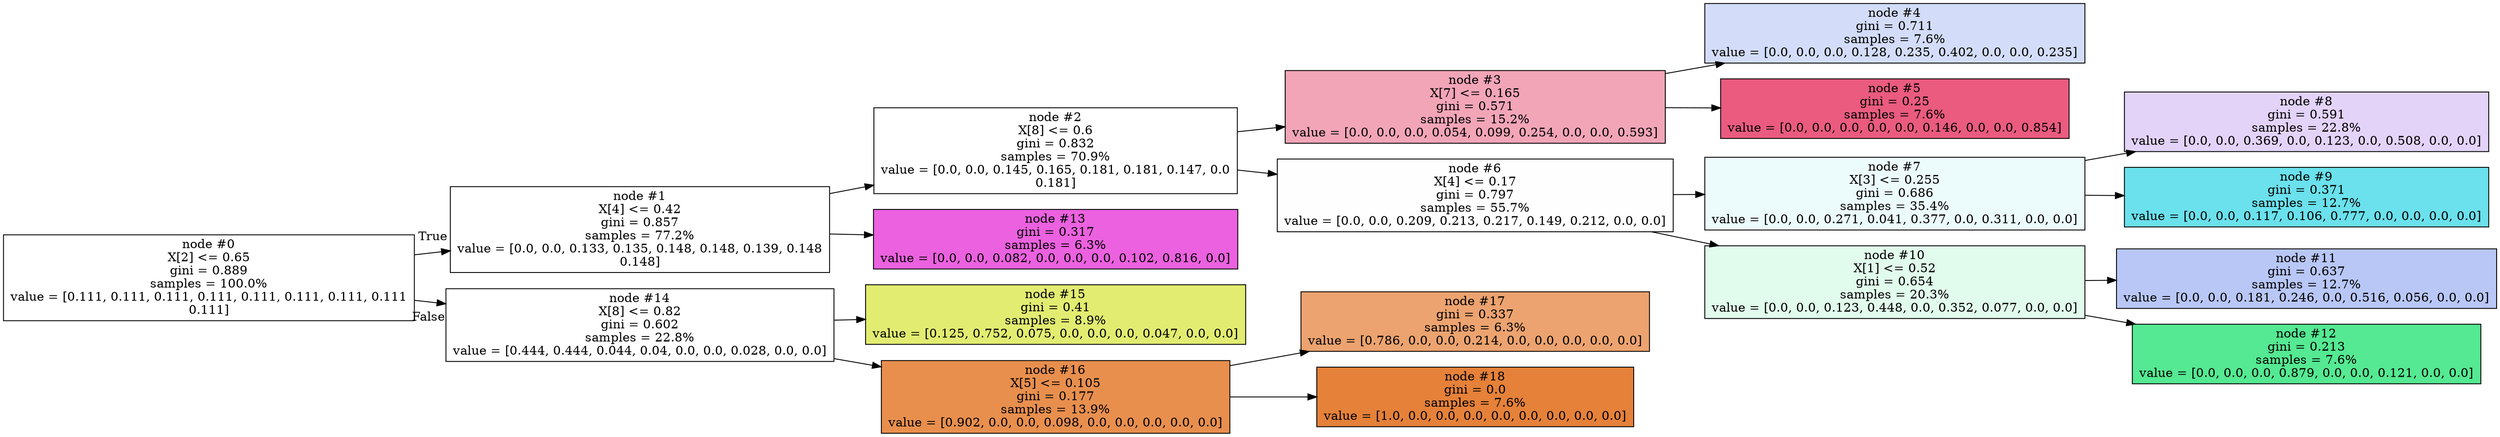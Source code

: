 digraph Tree {
node [shape=box, style="filled", color="black"] ;
rankdir=LR ;
0 [label="node #0\nX[2] <= 0.65\ngini = 0.889\nsamples = 100.0%\nvalue = [0.111, 0.111, 0.111, 0.111, 0.111, 0.111, 0.111, 0.111\n0.111]", fillcolor="#64e53900"] ;
1 [label="node #1\nX[4] <= 0.42\ngini = 0.857\nsamples = 77.2%\nvalue = [0.0, 0.0, 0.133, 0.135, 0.148, 0.148, 0.139, 0.148\n0.148]", fillcolor="#39d7e500"] ;
0 -> 1 [labeldistance=2.5, labelangle=-45, headlabel="True"] ;
2 [label="node #2\nX[8] <= 0.6\ngini = 0.832\nsamples = 70.9%\nvalue = [0.0, 0.0, 0.145, 0.165, 0.181, 0.181, 0.147, 0.0\n0.181]", fillcolor="#39d7e500"] ;
1 -> 2 ;
3 [label="node #3\nX[7] <= 0.165\ngini = 0.571\nsamples = 15.2%\nvalue = [0.0, 0.0, 0.0, 0.054, 0.099, 0.254, 0.0, 0.0, 0.593]", fillcolor="#e5396474"] ;
2 -> 3 ;
4 [label="node #4\ngini = 0.711\nsamples = 7.6%\nvalue = [0.0, 0.0, 0.0, 0.128, 0.235, 0.402, 0.0, 0.0, 0.235]", fillcolor="#3964e538"] ;
3 -> 4 ;
5 [label="node #5\ngini = 0.25\nsamples = 7.6%\nvalue = [0.0, 0.0, 0.0, 0.0, 0.0, 0.146, 0.0, 0.0, 0.854]", fillcolor="#e53964d3"] ;
3 -> 5 ;
6 [label="node #6\nX[4] <= 0.17\ngini = 0.797\nsamples = 55.7%\nvalue = [0.0, 0.0, 0.209, 0.213, 0.217, 0.149, 0.212, 0.0, 0.0]", fillcolor="#39d7e501"] ;
2 -> 6 ;
7 [label="node #7\nX[3] <= 0.255\ngini = 0.686\nsamples = 35.4%\nvalue = [0.0, 0.0, 0.271, 0.041, 0.377, 0.0, 0.311, 0.0, 0.0]", fillcolor="#39d7e518"] ;
6 -> 7 ;
8 [label="node #8\ngini = 0.591\nsamples = 22.8%\nvalue = [0.0, 0.0, 0.369, 0.0, 0.123, 0.0, 0.508, 0.0, 0.0]", fillcolor="#8139e538"] ;
7 -> 8 ;
9 [label="node #9\ngini = 0.371\nsamples = 12.7%\nvalue = [0.0, 0.0, 0.117, 0.106, 0.777, 0.0, 0.0, 0.0, 0.0]", fillcolor="#39d7e5bf"] ;
7 -> 9 ;
10 [label="node #10\nX[1] <= 0.52\ngini = 0.654\nsamples = 20.3%\nvalue = [0.0, 0.0, 0.123, 0.448, 0.0, 0.352, 0.077, 0.0, 0.0]", fillcolor="#39e58126"] ;
6 -> 10 ;
11 [label="node #11\ngini = 0.637\nsamples = 12.7%\nvalue = [0.0, 0.0, 0.181, 0.246, 0.0, 0.516, 0.056, 0.0, 0.0]", fillcolor="#3964e55b"] ;
10 -> 11 ;
12 [label="node #12\ngini = 0.213\nsamples = 7.6%\nvalue = [0.0, 0.0, 0.0, 0.879, 0.0, 0.0, 0.121, 0.0, 0.0]", fillcolor="#39e581dc"] ;
10 -> 12 ;
13 [label="node #13\ngini = 0.317\nsamples = 6.3%\nvalue = [0.0, 0.0, 0.082, 0.0, 0.0, 0.0, 0.102, 0.816, 0.0]", fillcolor="#e539d7cb"] ;
1 -> 13 ;
14 [label="node #14\nX[8] <= 0.82\ngini = 0.602\nsamples = 22.8%\nvalue = [0.444, 0.444, 0.044, 0.04, 0.0, 0.0, 0.028, 0.0, 0.0]", fillcolor="#e5813900"] ;
0 -> 14 [labeldistance=2.5, labelangle=45, headlabel="False"] ;
15 [label="node #15\ngini = 0.41\nsamples = 8.9%\nvalue = [0.125, 0.752, 0.075, 0.0, 0.0, 0.0, 0.047, 0.0, 0.0]", fillcolor="#d7e539b7"] ;
14 -> 15 ;
16 [label="node #16\nX[5] <= 0.105\ngini = 0.177\nsamples = 13.9%\nvalue = [0.902, 0.0, 0.0, 0.098, 0.0, 0.0, 0.0, 0.0, 0.0]", fillcolor="#e58139e3"] ;
14 -> 16 ;
17 [label="node #17\ngini = 0.337\nsamples = 6.3%\nvalue = [0.786, 0.0, 0.0, 0.214, 0.0, 0.0, 0.0, 0.0, 0.0]", fillcolor="#e58139b9"] ;
16 -> 17 ;
18 [label="node #18\ngini = 0.0\nsamples = 7.6%\nvalue = [1.0, 0.0, 0.0, 0.0, 0.0, 0.0, 0.0, 0.0, 0.0]", fillcolor="#e58139ff"] ;
16 -> 18 ;
}